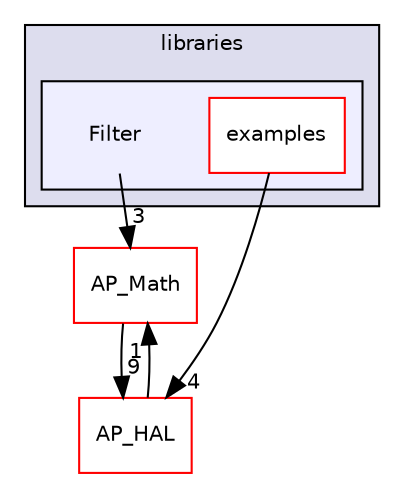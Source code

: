 digraph "libraries/Filter" {
  compound=true
  node [ fontsize="10", fontname="Helvetica"];
  edge [ labelfontsize="10", labelfontname="Helvetica"];
  subgraph clusterdir_bc0718b08fb2015b8e59c47b2805f60c {
    graph [ bgcolor="#ddddee", pencolor="black", label="libraries" fontname="Helvetica", fontsize="10", URL="dir_bc0718b08fb2015b8e59c47b2805f60c.html"]
  subgraph clusterdir_a7fc19be35497a7ff9f517e98edaea32 {
    graph [ bgcolor="#eeeeff", pencolor="black", label="" URL="dir_a7fc19be35497a7ff9f517e98edaea32.html"];
    dir_a7fc19be35497a7ff9f517e98edaea32 [shape=plaintext label="Filter"];
    dir_211fd9feeb64a8acf312790cd8260375 [shape=box label="examples" color="red" fillcolor="white" style="filled" URL="dir_211fd9feeb64a8acf312790cd8260375.html"];
  }
  }
  dir_1cbc10423b2512b31103883361e0123b [shape=box label="AP_HAL" fillcolor="white" style="filled" color="red" URL="dir_1cbc10423b2512b31103883361e0123b.html"];
  dir_93fb9127672489656ce87df72f6e986d [shape=box label="AP_Math" fillcolor="white" style="filled" color="red" URL="dir_93fb9127672489656ce87df72f6e986d.html"];
  dir_a7fc19be35497a7ff9f517e98edaea32->dir_93fb9127672489656ce87df72f6e986d [headlabel="3", labeldistance=1.5 headhref="dir_000170_000098.html"];
  dir_1cbc10423b2512b31103883361e0123b->dir_93fb9127672489656ce87df72f6e986d [headlabel="1", labeldistance=1.5 headhref="dir_000057_000098.html"];
  dir_211fd9feeb64a8acf312790cd8260375->dir_1cbc10423b2512b31103883361e0123b [headlabel="4", labeldistance=1.5 headhref="dir_000171_000057.html"];
  dir_93fb9127672489656ce87df72f6e986d->dir_1cbc10423b2512b31103883361e0123b [headlabel="9", labeldistance=1.5 headhref="dir_000098_000057.html"];
}

